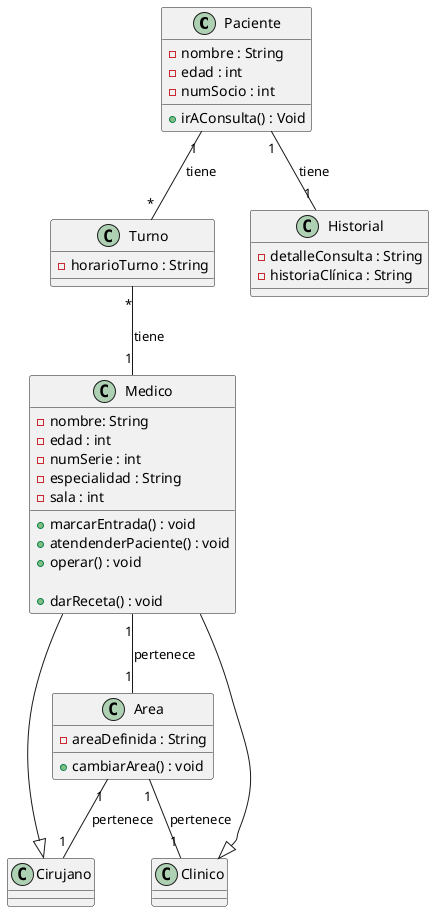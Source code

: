 @startuml

class Paciente{
    -nombre : String
    -edad : int
    -numSocio : int

    +irAConsulta() : Void

}
class Medico{
    -nombre: String
    -edad : int
    -numSerie : int
    -especialidad : String
    -sala : int

    +marcarEntrada() : void
    +atendenderPaciente() : void
}
class Medico extends Cirujano{
    +operar() : void

}

class Medico extends Clinico{
    +darReceta() : void



}

class Turno{
    -horarioTurno : String

}

class Area{
    -areaDefinida : String

    +cambiarArea() : void
}

class Historial{
    -detalleConsulta : String
    -historiaClínica : String



}

Paciente "1"--"1" Historial : tiene
Turno "*" -- "1" Medico : tiene
Medico "1" -- "1" Area : pertenece
Area "1" -- "1" Clinico : pertenece
Area "1" -- "1" Cirujano : pertenece
Paciente "1" -- "*" Turno : tiene
@enduml